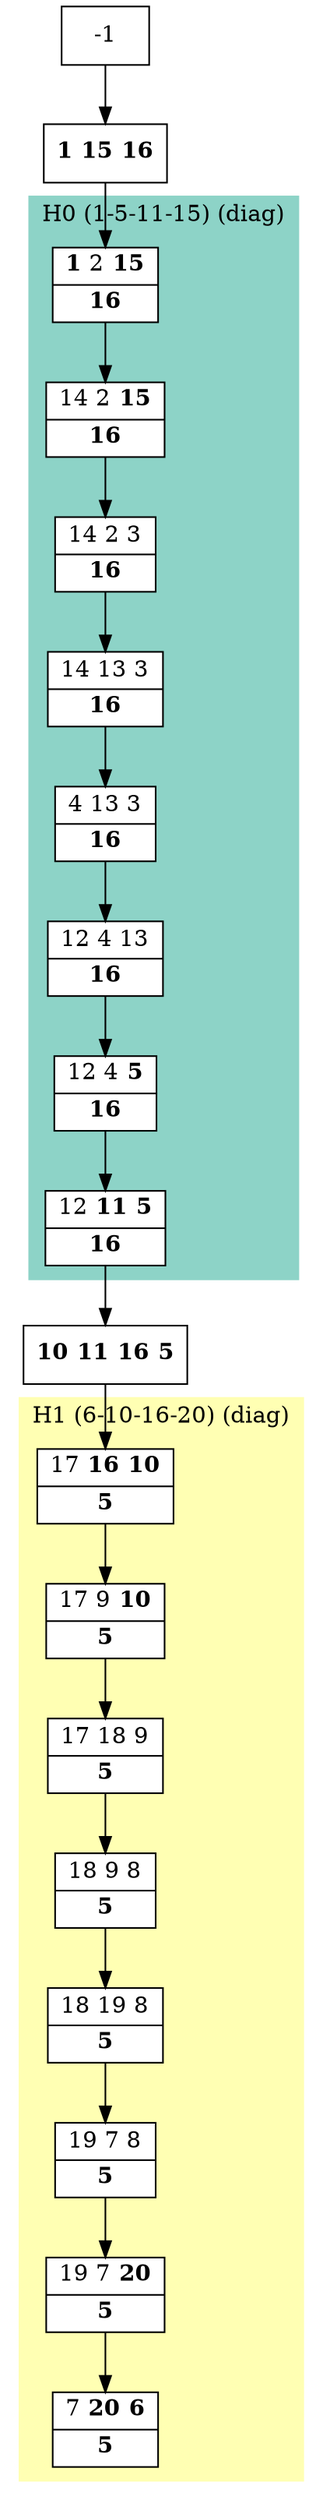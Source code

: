 digraph G {
    node [shape=box];
    subgraph cluster0 {
        node [style=filled,fillcolor=white];
        labeljust="l";
        style=filled;
        color="#8DD3C7";
        H0_0 -> H0_1 -> H0_2 -> H0_3 -> H0_4 -> H0_5 -> H0_6 -> H0_7;
        label="H0 (1-5-11-15) (diag)";
    }
    subgraph cluster1 {
        node [style=filled,fillcolor=white];
        labeljust="l";
        style=filled;
        color="#FFFFB3";
        H1_7 -> H1_6 -> H1_5 -> H1_4 -> H1_3 -> H1_2 -> H1_1 -> H1_0;
        label="H1 (6-10-16-20) (diag)";
    }
     1 [shape=record,label= <{ <b>1</b> <b>15</b> <b>16</b>}> ];
     -1  ->  1;
     H0_0 [shape=record,label= <{ <b>1</b> 2 <b>15</b>|  <b>16</b>}> ];
     1  ->  H0_0;
     H0_1 [shape=record,label= <{ 14 2 <b>15</b>|  <b>16</b>}> ];
     H0_2 [shape=record,label= <{ 14 2 3|  <b>16</b>}> ];
     H0_3 [shape=record,label= <{ 14 13 3|  <b>16</b>}> ];
     H0_4 [shape=record,label= <{ 4 13 3|  <b>16</b>}> ];
     H0_5 [shape=record,label= <{ 12 4 13|  <b>16</b>}> ];
     H0_6 [shape=record,label= <{ 12 4 <b>5</b>|  <b>16</b>}> ];
     H0_7 [shape=record,label= <{ 12 <b>11</b> <b>5</b>|  <b>16</b>}> ];
     10 [shape=record,label= <{ <b>10</b> <b>11</b> <b>16</b> <b>5</b>}> ];
     H0_7  ->  10;
     H1_7 [shape=record,label= <{ 17 <b>16</b> <b>10</b>|  <b>5</b>}> ];
     10  ->  H1_7;
     H1_6 [shape=record,label= <{ 17 9 <b>10</b>|  <b>5</b>}> ];
     H1_5 [shape=record,label= <{ 17 18 9|  <b>5</b>}> ];
     H1_4 [shape=record,label= <{ 18 9 8|  <b>5</b>}> ];
     H1_3 [shape=record,label= <{ 18 19 8|  <b>5</b>}> ];
     H1_2 [shape=record,label= <{ 19 7 8|  <b>5</b>}> ];
     H1_1 [shape=record,label= <{ 19 7 <b>20</b>|  <b>5</b>}> ];
     H1_0 [shape=record,label= <{ 7 <b>20</b> <b>6</b>|  <b>5</b>}> ];
}
